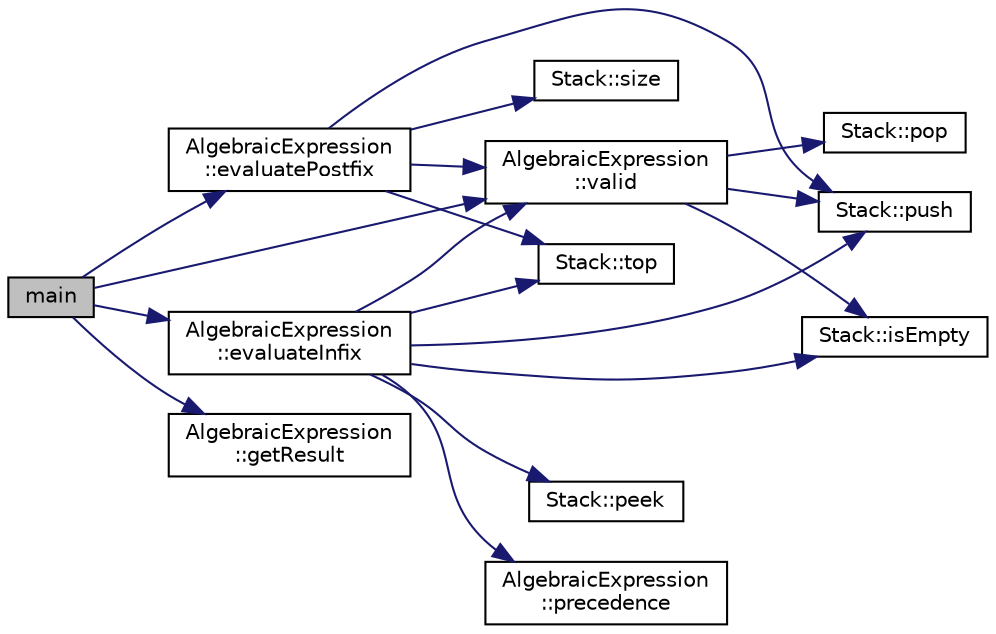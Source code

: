 digraph "main"
{
  edge [fontname="Helvetica",fontsize="10",labelfontname="Helvetica",labelfontsize="10"];
  node [fontname="Helvetica",fontsize="10",shape=record];
  rankdir="LR";
  Node1 [label="main",height=0.2,width=0.4,color="black", fillcolor="grey75", style="filled", fontcolor="black"];
  Node1 -> Node2 [color="midnightblue",fontsize="10",style="solid"];
  Node2 [label="AlgebraicExpression\l::valid",height=0.2,width=0.4,color="black", fillcolor="white", style="filled",URL="$classAlgebraicExpression.html#aa3c08af8a2b4d67c356f3cf69b2f6bc6"];
  Node2 -> Node3 [color="midnightblue",fontsize="10",style="solid"];
  Node3 [label="Stack::push",height=0.2,width=0.4,color="black", fillcolor="white", style="filled",URL="$classStack.html#a3553a0aa2c9640c5266e4d8790863e2e"];
  Node2 -> Node4 [color="midnightblue",fontsize="10",style="solid"];
  Node4 [label="Stack::isEmpty",height=0.2,width=0.4,color="black", fillcolor="white", style="filled",URL="$classStack.html#ad0db0d9b249e871bb7504ed89a99d3a7"];
  Node2 -> Node5 [color="midnightblue",fontsize="10",style="solid"];
  Node5 [label="Stack::pop",height=0.2,width=0.4,color="black", fillcolor="white", style="filled",URL="$classStack.html#a2723aec5c7e2611b97fcffeb7709de33"];
  Node1 -> Node6 [color="midnightblue",fontsize="10",style="solid"];
  Node6 [label="AlgebraicExpression\l::evaluateInfix",height=0.2,width=0.4,color="black", fillcolor="white", style="filled",URL="$classAlgebraicExpression.html#a0aeff15e3d0d529bd20a59f8d312a38d"];
  Node6 -> Node2 [color="midnightblue",fontsize="10",style="solid"];
  Node6 -> Node3 [color="midnightblue",fontsize="10",style="solid"];
  Node6 -> Node7 [color="midnightblue",fontsize="10",style="solid"];
  Node7 [label="Stack::top",height=0.2,width=0.4,color="black", fillcolor="white", style="filled",URL="$classStack.html#ad461f6de40c8672dbf743068f4515061"];
  Node6 -> Node4 [color="midnightblue",fontsize="10",style="solid"];
  Node6 -> Node8 [color="midnightblue",fontsize="10",style="solid"];
  Node8 [label="Stack::peek",height=0.2,width=0.4,color="black", fillcolor="white", style="filled",URL="$classStack.html#adcb4774ac8aa94cbc19b461da9bdee3a"];
  Node6 -> Node9 [color="midnightblue",fontsize="10",style="solid"];
  Node9 [label="AlgebraicExpression\l::precedence",height=0.2,width=0.4,color="black", fillcolor="white", style="filled",URL="$classAlgebraicExpression.html#a59e33cea19abab195b1c755347d07bf5"];
  Node1 -> Node10 [color="midnightblue",fontsize="10",style="solid"];
  Node10 [label="AlgebraicExpression\l::evaluatePostfix",height=0.2,width=0.4,color="black", fillcolor="white", style="filled",URL="$classAlgebraicExpression.html#ac0428ac1f1072f14e1391527baebd330"];
  Node10 -> Node2 [color="midnightblue",fontsize="10",style="solid"];
  Node10 -> Node3 [color="midnightblue",fontsize="10",style="solid"];
  Node10 -> Node7 [color="midnightblue",fontsize="10",style="solid"];
  Node10 -> Node11 [color="midnightblue",fontsize="10",style="solid"];
  Node11 [label="Stack::size",height=0.2,width=0.4,color="black", fillcolor="white", style="filled",URL="$classStack.html#a3091d98f798b1b3e69b644d5b778c428"];
  Node1 -> Node12 [color="midnightblue",fontsize="10",style="solid"];
  Node12 [label="AlgebraicExpression\l::getResult",height=0.2,width=0.4,color="black", fillcolor="white", style="filled",URL="$classAlgebraicExpression.html#afcf555b573e6083a8395677bf056aef1"];
}
